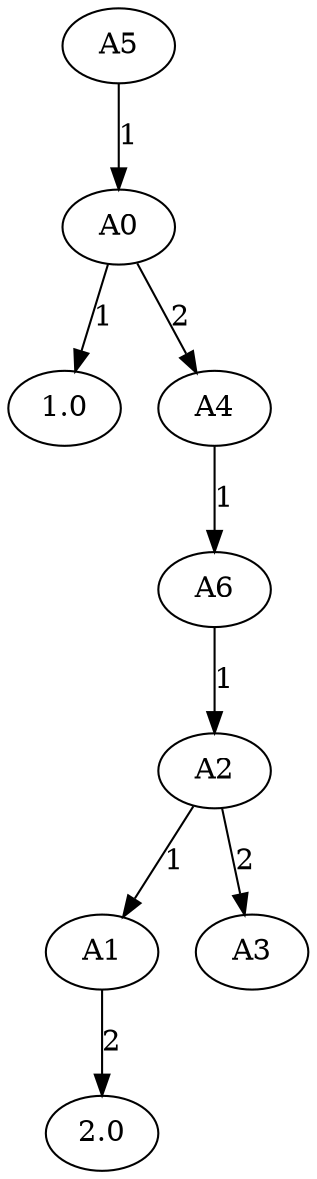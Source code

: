 // Random importance
digraph {
	5 [label=A5]
	0 [label=A0]
	5 -> 0 [label=1]
	1.0 [label=1.0]
	0 -> 1.0 [label=1]
	4 [label=A4]
	0 -> 4 [label=2]
	6 [label=A6]
	4 -> 6 [label=1]
	2 [label=A2]
	6 -> 2 [label=1]
	1 [label=A1]
	2 -> 1 [label=1]
	2.0 [label=2.0]
	1 -> 2.0 [label=2]
	3 [label=A3]
	2 -> 3 [label=2]
}
